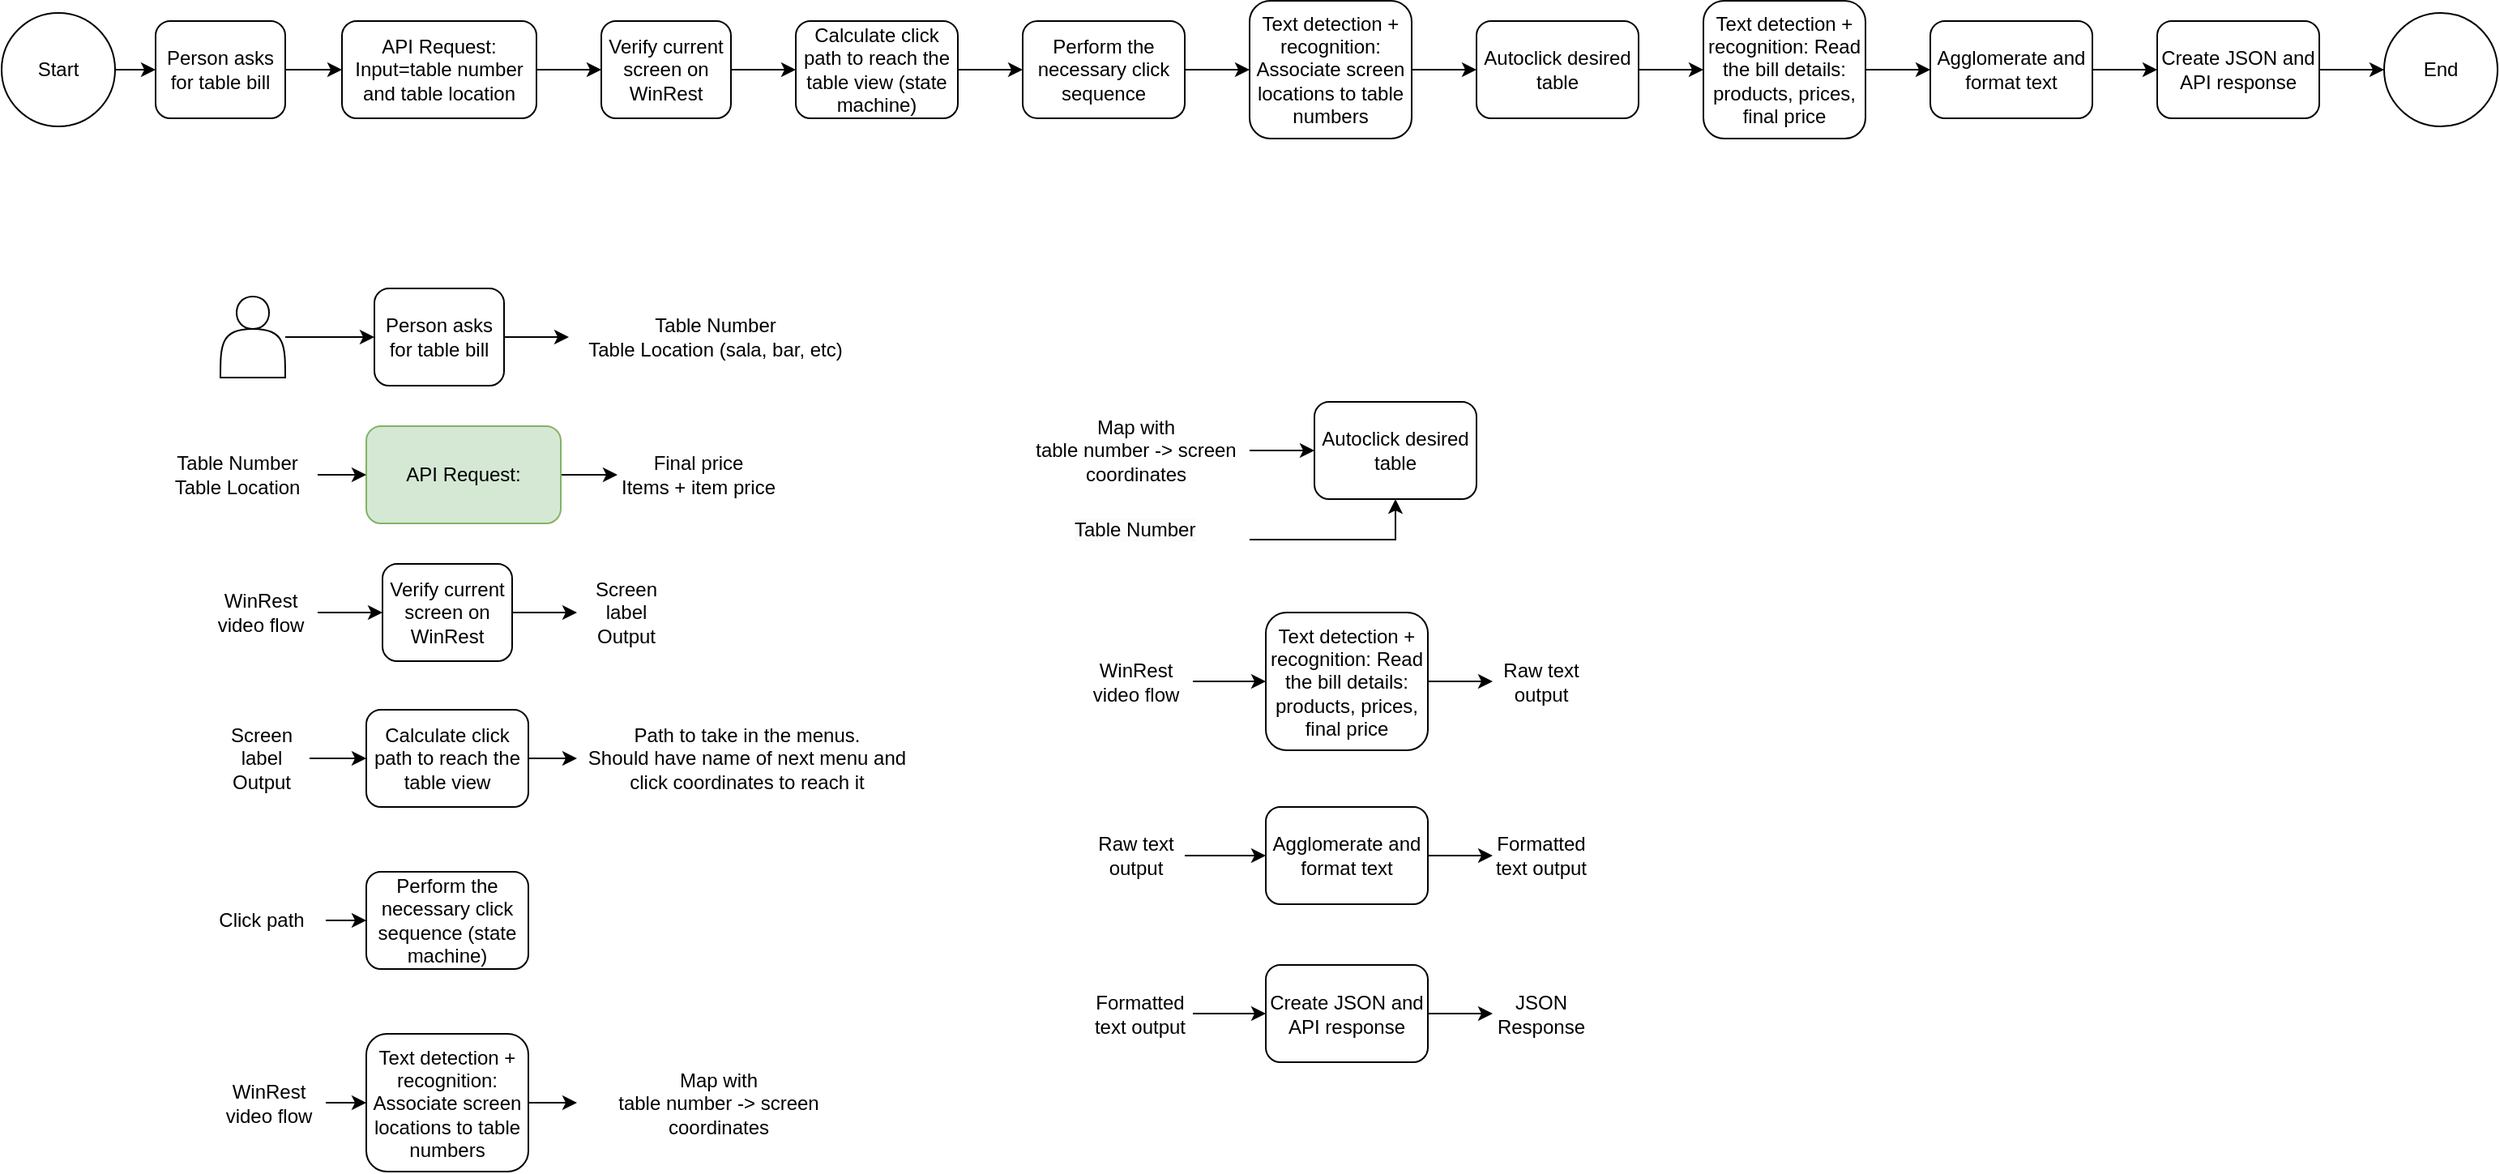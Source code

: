 <mxfile version="20.8.16" type="device"><diagram name="Page-1" id="DFI3jekBSNUhLQVpTIh_"><mxGraphModel dx="2924" dy="1134" grid="1" gridSize="10" guides="1" tooltips="1" connect="1" arrows="1" fold="1" page="1" pageScale="1" pageWidth="850" pageHeight="1100" math="0" shadow="0"><root><mxCell id="0"/><mxCell id="1" parent="0"/><mxCell id="LizPJRVmbqIK0toQ3SPR-4" style="edgeStyle=orthogonalEdgeStyle;rounded=0;orthogonalLoop=1;jettySize=auto;html=1;exitX=1;exitY=0.5;exitDx=0;exitDy=0;entryX=0;entryY=0.5;entryDx=0;entryDy=0;" edge="1" parent="1" source="LizPJRVmbqIK0toQ3SPR-1" target="LizPJRVmbqIK0toQ3SPR-2"><mxGeometry relative="1" as="geometry"/></mxCell><mxCell id="LizPJRVmbqIK0toQ3SPR-1" value="Start" style="ellipse;whiteSpace=wrap;html=1;" vertex="1" parent="1"><mxGeometry x="-70" y="40" width="70" height="70" as="geometry"/></mxCell><mxCell id="LizPJRVmbqIK0toQ3SPR-7" style="edgeStyle=orthogonalEdgeStyle;rounded=0;orthogonalLoop=1;jettySize=auto;html=1;exitX=1;exitY=0.5;exitDx=0;exitDy=0;entryX=0;entryY=0.5;entryDx=0;entryDy=0;" edge="1" parent="1" source="LizPJRVmbqIK0toQ3SPR-2" target="LizPJRVmbqIK0toQ3SPR-65"><mxGeometry relative="1" as="geometry"/></mxCell><mxCell id="LizPJRVmbqIK0toQ3SPR-2" value="Person asks for table bill" style="rounded=1;whiteSpace=wrap;html=1;" vertex="1" parent="1"><mxGeometry x="25" y="45" width="80" height="60" as="geometry"/></mxCell><mxCell id="LizPJRVmbqIK0toQ3SPR-27" value="" style="edgeStyle=orthogonalEdgeStyle;rounded=0;orthogonalLoop=1;jettySize=auto;html=1;" edge="1" parent="1" source="LizPJRVmbqIK0toQ3SPR-3" target="LizPJRVmbqIK0toQ3SPR-26"><mxGeometry relative="1" as="geometry"/></mxCell><mxCell id="LizPJRVmbqIK0toQ3SPR-3" value="WinRest video flow" style="text;html=1;strokeColor=none;fillColor=none;align=center;verticalAlign=middle;whiteSpace=wrap;rounded=0;" vertex="1" parent="1"><mxGeometry x="55" y="385" width="70" height="50" as="geometry"/></mxCell><mxCell id="LizPJRVmbqIK0toQ3SPR-9" value="" style="edgeStyle=orthogonalEdgeStyle;rounded=0;orthogonalLoop=1;jettySize=auto;html=1;" edge="1" parent="1" source="LizPJRVmbqIK0toQ3SPR-6" target="LizPJRVmbqIK0toQ3SPR-8"><mxGeometry relative="1" as="geometry"/></mxCell><mxCell id="LizPJRVmbqIK0toQ3SPR-6" value="Verify current screen on WinRest" style="rounded=1;whiteSpace=wrap;html=1;" vertex="1" parent="1"><mxGeometry x="300" y="45" width="80" height="60" as="geometry"/></mxCell><mxCell id="LizPJRVmbqIK0toQ3SPR-11" style="edgeStyle=orthogonalEdgeStyle;rounded=0;orthogonalLoop=1;jettySize=auto;html=1;exitX=1;exitY=0.5;exitDx=0;exitDy=0;entryX=0;entryY=0.5;entryDx=0;entryDy=0;" edge="1" parent="1" source="LizPJRVmbqIK0toQ3SPR-8" target="LizPJRVmbqIK0toQ3SPR-10"><mxGeometry relative="1" as="geometry"/></mxCell><mxCell id="LizPJRVmbqIK0toQ3SPR-8" value="Calculate click path to reach the table view (state machine)" style="rounded=1;whiteSpace=wrap;html=1;" vertex="1" parent="1"><mxGeometry x="420" y="45" width="100" height="60" as="geometry"/></mxCell><mxCell id="LizPJRVmbqIK0toQ3SPR-13" value="" style="edgeStyle=orthogonalEdgeStyle;rounded=0;orthogonalLoop=1;jettySize=auto;html=1;" edge="1" parent="1" source="LizPJRVmbqIK0toQ3SPR-10" target="LizPJRVmbqIK0toQ3SPR-12"><mxGeometry relative="1" as="geometry"/></mxCell><mxCell id="LizPJRVmbqIK0toQ3SPR-10" value="Perform the necessary click sequence" style="rounded=1;whiteSpace=wrap;html=1;" vertex="1" parent="1"><mxGeometry x="560" y="45" width="100" height="60" as="geometry"/></mxCell><mxCell id="LizPJRVmbqIK0toQ3SPR-15" value="" style="edgeStyle=orthogonalEdgeStyle;rounded=0;orthogonalLoop=1;jettySize=auto;html=1;" edge="1" parent="1" source="LizPJRVmbqIK0toQ3SPR-12" target="LizPJRVmbqIK0toQ3SPR-14"><mxGeometry relative="1" as="geometry"/></mxCell><mxCell id="LizPJRVmbqIK0toQ3SPR-12" value="Text detection + recognition: Associate screen locations to table numbers" style="rounded=1;whiteSpace=wrap;html=1;" vertex="1" parent="1"><mxGeometry x="700" y="32.5" width="100" height="85" as="geometry"/></mxCell><mxCell id="LizPJRVmbqIK0toQ3SPR-18" value="" style="edgeStyle=orthogonalEdgeStyle;rounded=0;orthogonalLoop=1;jettySize=auto;html=1;" edge="1" parent="1" source="LizPJRVmbqIK0toQ3SPR-14" target="LizPJRVmbqIK0toQ3SPR-16"><mxGeometry relative="1" as="geometry"/></mxCell><mxCell id="LizPJRVmbqIK0toQ3SPR-14" value="Autoclick desired table" style="rounded=1;whiteSpace=wrap;html=1;" vertex="1" parent="1"><mxGeometry x="840" y="45" width="100" height="60" as="geometry"/></mxCell><mxCell id="LizPJRVmbqIK0toQ3SPR-20" value="" style="edgeStyle=orthogonalEdgeStyle;rounded=0;orthogonalLoop=1;jettySize=auto;html=1;" edge="1" parent="1" source="LizPJRVmbqIK0toQ3SPR-16" target="LizPJRVmbqIK0toQ3SPR-19"><mxGeometry relative="1" as="geometry"/></mxCell><mxCell id="LizPJRVmbqIK0toQ3SPR-16" value="Text detection + recognition: Read the bill details: products, prices, final price" style="rounded=1;whiteSpace=wrap;html=1;" vertex="1" parent="1"><mxGeometry x="980" y="32.5" width="100" height="85" as="geometry"/></mxCell><mxCell id="LizPJRVmbqIK0toQ3SPR-23" value="" style="edgeStyle=orthogonalEdgeStyle;rounded=0;orthogonalLoop=1;jettySize=auto;html=1;" edge="1" parent="1" source="LizPJRVmbqIK0toQ3SPR-19" target="LizPJRVmbqIK0toQ3SPR-21"><mxGeometry relative="1" as="geometry"/></mxCell><mxCell id="LizPJRVmbqIK0toQ3SPR-19" value="Agglomerate and format text" style="rounded=1;whiteSpace=wrap;html=1;" vertex="1" parent="1"><mxGeometry x="1120" y="45" width="100" height="60" as="geometry"/></mxCell><mxCell id="LizPJRVmbqIK0toQ3SPR-24" value="" style="edgeStyle=orthogonalEdgeStyle;rounded=0;orthogonalLoop=1;jettySize=auto;html=1;" edge="1" parent="1" source="LizPJRVmbqIK0toQ3SPR-21"><mxGeometry relative="1" as="geometry"><mxPoint x="1400" y="75" as="targetPoint"/></mxGeometry></mxCell><mxCell id="LizPJRVmbqIK0toQ3SPR-21" value="Create JSON and API response" style="rounded=1;whiteSpace=wrap;html=1;" vertex="1" parent="1"><mxGeometry x="1260" y="45" width="100" height="60" as="geometry"/></mxCell><mxCell id="LizPJRVmbqIK0toQ3SPR-25" value="End" style="ellipse;whiteSpace=wrap;html=1;" vertex="1" parent="1"><mxGeometry x="1400" y="40" width="70" height="70" as="geometry"/></mxCell><mxCell id="LizPJRVmbqIK0toQ3SPR-29" value="" style="edgeStyle=orthogonalEdgeStyle;rounded=0;orthogonalLoop=1;jettySize=auto;html=1;" edge="1" parent="1" source="LizPJRVmbqIK0toQ3SPR-26" target="LizPJRVmbqIK0toQ3SPR-28"><mxGeometry relative="1" as="geometry"/></mxCell><mxCell id="LizPJRVmbqIK0toQ3SPR-26" value="Verify current screen on WinRest" style="rounded=1;whiteSpace=wrap;html=1;" vertex="1" parent="1"><mxGeometry x="165" y="380" width="80" height="60" as="geometry"/></mxCell><mxCell id="LizPJRVmbqIK0toQ3SPR-28" value="Screen &lt;br&gt;label &lt;br&gt;Output" style="text;html=1;align=center;verticalAlign=middle;resizable=0;points=[];autosize=1;strokeColor=none;fillColor=none;" vertex="1" parent="1"><mxGeometry x="285" y="380" width="60" height="60" as="geometry"/></mxCell><mxCell id="LizPJRVmbqIK0toQ3SPR-34" value="" style="edgeStyle=orthogonalEdgeStyle;rounded=0;orthogonalLoop=1;jettySize=auto;html=1;" edge="1" parent="1" source="LizPJRVmbqIK0toQ3SPR-30" target="LizPJRVmbqIK0toQ3SPR-33"><mxGeometry relative="1" as="geometry"/></mxCell><mxCell id="LizPJRVmbqIK0toQ3SPR-30" value="Person asks for table bill" style="rounded=1;whiteSpace=wrap;html=1;" vertex="1" parent="1"><mxGeometry x="160" y="210" width="80" height="60" as="geometry"/></mxCell><mxCell id="LizPJRVmbqIK0toQ3SPR-32" value="" style="edgeStyle=orthogonalEdgeStyle;rounded=0;orthogonalLoop=1;jettySize=auto;html=1;" edge="1" parent="1" source="LizPJRVmbqIK0toQ3SPR-31" target="LizPJRVmbqIK0toQ3SPR-30"><mxGeometry relative="1" as="geometry"/></mxCell><mxCell id="LizPJRVmbqIK0toQ3SPR-31" value="" style="shape=actor;whiteSpace=wrap;html=1;" vertex="1" parent="1"><mxGeometry x="65" y="215" width="40" height="50" as="geometry"/></mxCell><mxCell id="LizPJRVmbqIK0toQ3SPR-33" value="Table Number&lt;br&gt;Table Location (sala, bar, etc)" style="text;html=1;align=center;verticalAlign=middle;resizable=0;points=[];autosize=1;strokeColor=none;fillColor=none;" vertex="1" parent="1"><mxGeometry x="280" y="220" width="180" height="40" as="geometry"/></mxCell><mxCell id="LizPJRVmbqIK0toQ3SPR-40" value="" style="edgeStyle=orthogonalEdgeStyle;rounded=0;orthogonalLoop=1;jettySize=auto;html=1;" edge="1" parent="1" source="LizPJRVmbqIK0toQ3SPR-35" target="LizPJRVmbqIK0toQ3SPR-39"><mxGeometry relative="1" as="geometry"/></mxCell><mxCell id="LizPJRVmbqIK0toQ3SPR-35" value="Calculate click path to reach the table view" style="rounded=1;whiteSpace=wrap;html=1;" vertex="1" parent="1"><mxGeometry x="155" y="470" width="100" height="60" as="geometry"/></mxCell><mxCell id="LizPJRVmbqIK0toQ3SPR-37" value="" style="edgeStyle=orthogonalEdgeStyle;rounded=0;orthogonalLoop=1;jettySize=auto;html=1;" edge="1" parent="1" source="LizPJRVmbqIK0toQ3SPR-36" target="LizPJRVmbqIK0toQ3SPR-35"><mxGeometry relative="1" as="geometry"/></mxCell><mxCell id="LizPJRVmbqIK0toQ3SPR-36" value="Screen &lt;br&gt;label &lt;br&gt;Output" style="text;html=1;align=center;verticalAlign=middle;resizable=0;points=[];autosize=1;strokeColor=none;fillColor=none;" vertex="1" parent="1"><mxGeometry x="60" y="470" width="60" height="60" as="geometry"/></mxCell><mxCell id="LizPJRVmbqIK0toQ3SPR-39" value="Path to take in the menus.&lt;br style=&quot;border-color: var(--border-color);&quot;&gt;&lt;span style=&quot;&quot;&gt;Should have name of next menu and click coordinates to reach it&lt;/span&gt;" style="text;html=1;strokeColor=none;fillColor=none;align=center;verticalAlign=middle;whiteSpace=wrap;rounded=0;" vertex="1" parent="1"><mxGeometry x="285" y="485" width="210" height="30" as="geometry"/></mxCell><mxCell id="LizPJRVmbqIK0toQ3SPR-41" value="Perform the necessary click sequence (state machine)" style="rounded=1;whiteSpace=wrap;html=1;" vertex="1" parent="1"><mxGeometry x="155" y="570" width="100" height="60" as="geometry"/></mxCell><mxCell id="LizPJRVmbqIK0toQ3SPR-43" value="" style="edgeStyle=orthogonalEdgeStyle;rounded=0;orthogonalLoop=1;jettySize=auto;html=1;" edge="1" parent="1" source="LizPJRVmbqIK0toQ3SPR-42" target="LizPJRVmbqIK0toQ3SPR-41"><mxGeometry relative="1" as="geometry"/></mxCell><mxCell id="LizPJRVmbqIK0toQ3SPR-42" value="Click path" style="text;html=1;align=center;verticalAlign=middle;resizable=0;points=[];autosize=1;strokeColor=none;fillColor=none;" vertex="1" parent="1"><mxGeometry x="50" y="585" width="80" height="30" as="geometry"/></mxCell><mxCell id="LizPJRVmbqIK0toQ3SPR-48" style="edgeStyle=orthogonalEdgeStyle;rounded=0;orthogonalLoop=1;jettySize=auto;html=1;exitX=1;exitY=0.5;exitDx=0;exitDy=0;" edge="1" parent="1" source="LizPJRVmbqIK0toQ3SPR-44" target="LizPJRVmbqIK0toQ3SPR-47"><mxGeometry relative="1" as="geometry"/></mxCell><mxCell id="LizPJRVmbqIK0toQ3SPR-44" value="Text detection + recognition: Associate screen locations to table numbers" style="rounded=1;whiteSpace=wrap;html=1;" vertex="1" parent="1"><mxGeometry x="155" y="670" width="100" height="85" as="geometry"/></mxCell><mxCell id="LizPJRVmbqIK0toQ3SPR-46" value="" style="edgeStyle=orthogonalEdgeStyle;rounded=0;orthogonalLoop=1;jettySize=auto;html=1;" edge="1" parent="1" source="LizPJRVmbqIK0toQ3SPR-45" target="LizPJRVmbqIK0toQ3SPR-44"><mxGeometry relative="1" as="geometry"/></mxCell><mxCell id="LizPJRVmbqIK0toQ3SPR-45" value="WinRest video flow" style="text;html=1;strokeColor=none;fillColor=none;align=center;verticalAlign=middle;whiteSpace=wrap;rounded=0;" vertex="1" parent="1"><mxGeometry x="60" y="687.5" width="70" height="50" as="geometry"/></mxCell><mxCell id="LizPJRVmbqIK0toQ3SPR-47" value="Map with &lt;br&gt;table number -&amp;gt; screen coordinates" style="text;html=1;strokeColor=none;fillColor=none;align=center;verticalAlign=middle;whiteSpace=wrap;rounded=0;" vertex="1" parent="1"><mxGeometry x="285" y="697.5" width="175" height="30" as="geometry"/></mxCell><mxCell id="LizPJRVmbqIK0toQ3SPR-49" value="Autoclick desired table" style="rounded=1;whiteSpace=wrap;html=1;" vertex="1" parent="1"><mxGeometry x="740" y="280" width="100" height="60" as="geometry"/></mxCell><mxCell id="LizPJRVmbqIK0toQ3SPR-51" value="" style="edgeStyle=orthogonalEdgeStyle;rounded=0;orthogonalLoop=1;jettySize=auto;html=1;" edge="1" parent="1" source="LizPJRVmbqIK0toQ3SPR-50" target="LizPJRVmbqIK0toQ3SPR-49"><mxGeometry relative="1" as="geometry"/></mxCell><mxCell id="LizPJRVmbqIK0toQ3SPR-50" value="Map with &lt;br&gt;table number -&amp;gt; screen coordinates" style="text;html=1;strokeColor=none;fillColor=none;align=center;verticalAlign=middle;whiteSpace=wrap;rounded=0;" vertex="1" parent="1"><mxGeometry x="560" y="295" width="140" height="30" as="geometry"/></mxCell><mxCell id="LizPJRVmbqIK0toQ3SPR-53" style="edgeStyle=orthogonalEdgeStyle;rounded=0;orthogonalLoop=1;jettySize=auto;html=1;exitX=1;exitY=0.5;exitDx=0;exitDy=0;entryX=0.5;entryY=1;entryDx=0;entryDy=0;" edge="1" parent="1" source="LizPJRVmbqIK0toQ3SPR-52" target="LizPJRVmbqIK0toQ3SPR-49"><mxGeometry relative="1" as="geometry"/></mxCell><mxCell id="LizPJRVmbqIK0toQ3SPR-52" value="&lt;span style=&quot;color: rgb(0, 0, 0); font-family: Helvetica; font-size: 12px; font-style: normal; font-variant-ligatures: normal; font-variant-caps: normal; font-weight: 400; letter-spacing: normal; orphans: 2; text-align: center; text-indent: 0px; text-transform: none; widows: 2; word-spacing: 0px; -webkit-text-stroke-width: 0px; background-color: rgb(251, 251, 251); text-decoration-thickness: initial; text-decoration-style: initial; text-decoration-color: initial; float: none; display: inline !important;&quot;&gt;Table Number&lt;/span&gt;" style="text;whiteSpace=wrap;html=1;" vertex="1" parent="1"><mxGeometry x="590" y="345" width="110" height="40" as="geometry"/></mxCell><mxCell id="LizPJRVmbqIK0toQ3SPR-59" style="edgeStyle=orthogonalEdgeStyle;rounded=0;orthogonalLoop=1;jettySize=auto;html=1;exitX=1;exitY=0.5;exitDx=0;exitDy=0;entryX=0;entryY=0.5;entryDx=0;entryDy=0;" edge="1" parent="1" source="LizPJRVmbqIK0toQ3SPR-54" target="LizPJRVmbqIK0toQ3SPR-58"><mxGeometry relative="1" as="geometry"/></mxCell><mxCell id="LizPJRVmbqIK0toQ3SPR-54" value="Text detection + recognition: Read the bill details: products, prices, final price" style="rounded=1;whiteSpace=wrap;html=1;" vertex="1" parent="1"><mxGeometry x="710" y="410" width="100" height="85" as="geometry"/></mxCell><mxCell id="LizPJRVmbqIK0toQ3SPR-56" style="edgeStyle=orthogonalEdgeStyle;rounded=0;orthogonalLoop=1;jettySize=auto;html=1;exitX=1;exitY=0.5;exitDx=0;exitDy=0;entryX=0;entryY=0.5;entryDx=0;entryDy=0;" edge="1" parent="1" source="LizPJRVmbqIK0toQ3SPR-55" target="LizPJRVmbqIK0toQ3SPR-54"><mxGeometry relative="1" as="geometry"/></mxCell><mxCell id="LizPJRVmbqIK0toQ3SPR-55" value="WinRest video flow" style="text;html=1;strokeColor=none;fillColor=none;align=center;verticalAlign=middle;whiteSpace=wrap;rounded=0;" vertex="1" parent="1"><mxGeometry x="595" y="427.5" width="70" height="50" as="geometry"/></mxCell><mxCell id="LizPJRVmbqIK0toQ3SPR-58" value="Raw text output" style="text;html=1;strokeColor=none;fillColor=none;align=center;verticalAlign=middle;whiteSpace=wrap;rounded=0;" vertex="1" parent="1"><mxGeometry x="850" y="437.5" width="60" height="30" as="geometry"/></mxCell><mxCell id="LizPJRVmbqIK0toQ3SPR-64" style="edgeStyle=orthogonalEdgeStyle;rounded=0;orthogonalLoop=1;jettySize=auto;html=1;exitX=1;exitY=0.5;exitDx=0;exitDy=0;" edge="1" parent="1" source="LizPJRVmbqIK0toQ3SPR-60" target="LizPJRVmbqIK0toQ3SPR-63"><mxGeometry relative="1" as="geometry"/></mxCell><mxCell id="LizPJRVmbqIK0toQ3SPR-60" value="Agglomerate and format text" style="rounded=1;whiteSpace=wrap;html=1;" vertex="1" parent="1"><mxGeometry x="710" y="530" width="100" height="60" as="geometry"/></mxCell><mxCell id="LizPJRVmbqIK0toQ3SPR-62" style="edgeStyle=orthogonalEdgeStyle;rounded=0;orthogonalLoop=1;jettySize=auto;html=1;exitX=1;exitY=0.5;exitDx=0;exitDy=0;entryX=0;entryY=0.5;entryDx=0;entryDy=0;" edge="1" parent="1" source="LizPJRVmbqIK0toQ3SPR-61" target="LizPJRVmbqIK0toQ3SPR-60"><mxGeometry relative="1" as="geometry"/></mxCell><mxCell id="LizPJRVmbqIK0toQ3SPR-61" value="Raw text output" style="text;html=1;strokeColor=none;fillColor=none;align=center;verticalAlign=middle;whiteSpace=wrap;rounded=0;" vertex="1" parent="1"><mxGeometry x="600" y="545" width="60" height="30" as="geometry"/></mxCell><mxCell id="LizPJRVmbqIK0toQ3SPR-63" value="Formatted text output" style="text;html=1;strokeColor=none;fillColor=none;align=center;verticalAlign=middle;whiteSpace=wrap;rounded=0;" vertex="1" parent="1"><mxGeometry x="850" y="545" width="60" height="30" as="geometry"/></mxCell><mxCell id="LizPJRVmbqIK0toQ3SPR-66" style="edgeStyle=orthogonalEdgeStyle;rounded=0;orthogonalLoop=1;jettySize=auto;html=1;exitX=1;exitY=0.5;exitDx=0;exitDy=0;entryX=0;entryY=0.5;entryDx=0;entryDy=0;" edge="1" parent="1" source="LizPJRVmbqIK0toQ3SPR-65" target="LizPJRVmbqIK0toQ3SPR-6"><mxGeometry relative="1" as="geometry"/></mxCell><mxCell id="LizPJRVmbqIK0toQ3SPR-65" value="API Request: &lt;br&gt;Input=table number and table location" style="rounded=1;whiteSpace=wrap;html=1;" vertex="1" parent="1"><mxGeometry x="140" y="45" width="120" height="60" as="geometry"/></mxCell><mxCell id="LizPJRVmbqIK0toQ3SPR-71" style="edgeStyle=orthogonalEdgeStyle;rounded=0;orthogonalLoop=1;jettySize=auto;html=1;exitX=1;exitY=0.5;exitDx=0;exitDy=0;entryX=0;entryY=0.5;entryDx=0;entryDy=0;" edge="1" parent="1" source="LizPJRVmbqIK0toQ3SPR-67" target="LizPJRVmbqIK0toQ3SPR-70"><mxGeometry relative="1" as="geometry"/></mxCell><mxCell id="LizPJRVmbqIK0toQ3SPR-67" value="API Request:" style="rounded=1;whiteSpace=wrap;html=1;fillColor=#d5e8d4;strokeColor=#82b366;" vertex="1" parent="1"><mxGeometry x="155" y="295" width="120" height="60" as="geometry"/></mxCell><mxCell id="LizPJRVmbqIK0toQ3SPR-69" style="edgeStyle=orthogonalEdgeStyle;rounded=0;orthogonalLoop=1;jettySize=auto;html=1;entryX=0;entryY=0.5;entryDx=0;entryDy=0;" edge="1" parent="1" source="LizPJRVmbqIK0toQ3SPR-68" target="LizPJRVmbqIK0toQ3SPR-67"><mxGeometry relative="1" as="geometry"/></mxCell><mxCell id="LizPJRVmbqIK0toQ3SPR-68" value="Table Number&lt;br&gt;Table Location" style="text;html=1;align=center;verticalAlign=middle;resizable=0;points=[];autosize=1;strokeColor=none;fillColor=none;" vertex="1" parent="1"><mxGeometry x="25" y="305" width="100" height="40" as="geometry"/></mxCell><mxCell id="LizPJRVmbqIK0toQ3SPR-70" value="Final price&lt;br&gt;Items + item price" style="text;html=1;strokeColor=none;fillColor=none;align=center;verticalAlign=middle;whiteSpace=wrap;rounded=0;" vertex="1" parent="1"><mxGeometry x="310" y="310" width="100" height="30" as="geometry"/></mxCell><mxCell id="LizPJRVmbqIK0toQ3SPR-76" style="edgeStyle=orthogonalEdgeStyle;rounded=0;orthogonalLoop=1;jettySize=auto;html=1;exitX=1;exitY=0.5;exitDx=0;exitDy=0;entryX=0;entryY=0.5;entryDx=0;entryDy=0;" edge="1" parent="1" source="LizPJRVmbqIK0toQ3SPR-72" target="LizPJRVmbqIK0toQ3SPR-75"><mxGeometry relative="1" as="geometry"/></mxCell><mxCell id="LizPJRVmbqIK0toQ3SPR-72" value="Create JSON and API response" style="rounded=1;whiteSpace=wrap;html=1;" vertex="1" parent="1"><mxGeometry x="710" y="627.5" width="100" height="60" as="geometry"/></mxCell><mxCell id="LizPJRVmbqIK0toQ3SPR-74" style="edgeStyle=orthogonalEdgeStyle;rounded=0;orthogonalLoop=1;jettySize=auto;html=1;entryX=0;entryY=0.5;entryDx=0;entryDy=0;" edge="1" parent="1" source="LizPJRVmbqIK0toQ3SPR-73" target="LizPJRVmbqIK0toQ3SPR-72"><mxGeometry relative="1" as="geometry"/></mxCell><mxCell id="LizPJRVmbqIK0toQ3SPR-73" value="Formatted text output" style="text;html=1;strokeColor=none;fillColor=none;align=center;verticalAlign=middle;whiteSpace=wrap;rounded=0;" vertex="1" parent="1"><mxGeometry x="600" y="642.5" width="65" height="30" as="geometry"/></mxCell><mxCell id="LizPJRVmbqIK0toQ3SPR-75" value="JSON Response" style="text;html=1;strokeColor=none;fillColor=none;align=center;verticalAlign=middle;whiteSpace=wrap;rounded=0;" vertex="1" parent="1"><mxGeometry x="850" y="642.5" width="60" height="30" as="geometry"/></mxCell></root></mxGraphModel></diagram></mxfile>